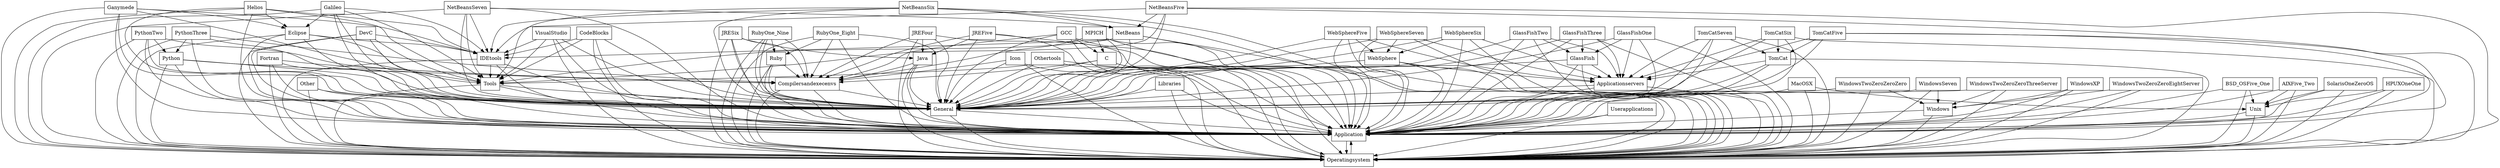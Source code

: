 digraph{
graph [rankdir=TB];
node [shape=box];
edge [arrowhead=normal];
0[label="Eclipse",]
1[label="DevC",]
2[label="WindowsSeven",]
3[label="BSD_OSFive_One",]
4[label="IDEtools",]
5[label="PythonTwo",]
6[label="Java",]
7[label="VisualStudio",]
8[label="MacOSX",]
9[label="General",]
10[label="Libraries",]
11[label="WindowsTwoZeroZeroZero",]
12[label="WebSphereFive",]
13[label="JREFour",]
14[label="WebSphere",]
15[label="GlassFishTwo",]
16[label="Ruby",]
17[label="Other",]
18[label="RubyOne_Eight",]
19[label="Helios",]
20[label="PythonThree",]
21[label="GlassFish",]
22[label="Tools",]
23[label="RubyOne_Nine",]
24[label="Ganymede",]
25[label="Application",]
26[label="NetBeansSix",]
27[label="WindowsTwoZeroZeroThreeServer",]
28[label="Operatingsystem",]
29[label="Unix",]
30[label="TomCatSeven",]
31[label="JREFive",]
32[label="C",]
33[label="WindowsXP",]
34[label="NetBeans",]
35[label="Fortran",]
36[label="TomCatSix",]
37[label="Python",]
38[label="NetBeansSeven",]
39[label="GlassFishOne",]
40[label="SolarisOneZeroOS",]
41[label="MPICH",]
42[label="Userapplications",]
43[label="AIXFive_Two",]
44[label="HPUXOneOne",]
45[label="Galileo",]
46[label="WebSphereSeven",]
47[label="Compilersandexecenvs",]
48[label="WindowsTwoZeroZeroEightServer",]
49[label="Windows",]
50[label="TomCat",]
51[label="WebSphereSix",]
52[label="TomCatFive",]
53[label="NetBeansFive",]
54[label="JRESix",]
55[label="Applicationservers",]
56[label="CodeBlocks",]
57[label="GlassFishThree",]
58[label="GCC",]
59[label="Othertools",]
60[label="Icon",]
0->4[label="",]
0->9[label="",]
0->22[label="",]
0->25[label="",]
0->28[label="",]
1->4[label="",]
1->9[label="",]
1->22[label="",]
1->25[label="",]
1->28[label="",]
2->25[label="",]
2->28[label="",]
2->49[label="",]
3->25[label="",]
3->28[label="",]
3->29[label="",]
4->9[label="",]
4->22[label="",]
4->25[label="",]
4->28[label="",]
5->9[label="",]
5->25[label="",]
5->28[label="",]
5->37[label="",]
5->47[label="",]
6->9[label="",]
6->25[label="",]
6->28[label="",]
6->47[label="",]
7->4[label="",]
7->9[label="",]
7->22[label="",]
7->25[label="",]
7->28[label="",]
8->25[label="",]
8->28[label="",]
8->29[label="",]
9->25[label="",]
9->28[label="",]
10->9[label="",]
10->25[label="",]
10->28[label="",]
11->25[label="",]
11->28[label="",]
11->49[label="",]
12->9[label="",]
12->14[label="",]
12->25[label="",]
12->28[label="",]
12->55[label="",]
13->6[label="",]
13->9[label="",]
13->25[label="",]
13->28[label="",]
13->47[label="",]
14->9[label="",]
14->25[label="",]
14->28[label="",]
14->55[label="",]
15->9[label="",]
15->21[label="",]
15->25[label="",]
15->28[label="",]
15->55[label="",]
16->9[label="",]
16->25[label="",]
16->28[label="",]
16->47[label="",]
17->9[label="",]
17->25[label="",]
17->28[label="",]
18->9[label="",]
18->16[label="",]
18->25[label="",]
18->28[label="",]
18->47[label="",]
19->0[label="",]
19->4[label="",]
19->9[label="",]
19->22[label="",]
19->25[label="",]
19->28[label="",]
20->9[label="",]
20->25[label="",]
20->28[label="",]
20->37[label="",]
20->47[label="",]
21->9[label="",]
21->25[label="",]
21->28[label="",]
21->55[label="",]
22->9[label="",]
22->25[label="",]
22->28[label="",]
23->9[label="",]
23->16[label="",]
23->25[label="",]
23->28[label="",]
23->47[label="",]
24->0[label="",]
24->4[label="",]
24->9[label="",]
24->22[label="",]
24->25[label="",]
24->28[label="",]
25->28[label="",]
26->4[label="",]
26->9[label="",]
26->22[label="",]
26->25[label="",]
26->28[label="",]
26->34[label="",]
27->25[label="",]
27->28[label="",]
27->49[label="",]
28->25[label="",]
29->25[label="",]
29->28[label="",]
30->9[label="",]
30->25[label="",]
30->28[label="",]
30->50[label="",]
30->55[label="",]
31->6[label="",]
31->9[label="",]
31->25[label="",]
31->28[label="",]
31->47[label="",]
32->9[label="",]
32->25[label="",]
32->28[label="",]
32->47[label="",]
33->25[label="",]
33->28[label="",]
33->49[label="",]
34->4[label="",]
34->9[label="",]
34->22[label="",]
34->25[label="",]
34->28[label="",]
35->9[label="",]
35->25[label="",]
35->28[label="",]
35->47[label="",]
36->9[label="",]
36->25[label="",]
36->28[label="",]
36->50[label="",]
36->55[label="",]
37->9[label="",]
37->25[label="",]
37->28[label="",]
37->47[label="",]
38->4[label="",]
38->9[label="",]
38->22[label="",]
38->25[label="",]
38->28[label="",]
38->34[label="",]
39->9[label="",]
39->21[label="",]
39->25[label="",]
39->28[label="",]
39->55[label="",]
40->25[label="",]
40->28[label="",]
40->29[label="",]
41->9[label="",]
41->25[label="",]
41->28[label="",]
41->32[label="",]
41->47[label="",]
42->25[label="",]
42->28[label="",]
43->25[label="",]
43->28[label="",]
43->29[label="",]
44->25[label="",]
44->28[label="",]
44->29[label="",]
45->0[label="",]
45->4[label="",]
45->9[label="",]
45->22[label="",]
45->25[label="",]
45->28[label="",]
46->9[label="",]
46->14[label="",]
46->25[label="",]
46->28[label="",]
46->55[label="",]
47->9[label="",]
47->25[label="",]
47->28[label="",]
48->25[label="",]
48->28[label="",]
48->49[label="",]
49->25[label="",]
49->28[label="",]
50->9[label="",]
50->25[label="",]
50->28[label="",]
50->55[label="",]
51->9[label="",]
51->14[label="",]
51->25[label="",]
51->28[label="",]
51->55[label="",]
52->9[label="",]
52->25[label="",]
52->28[label="",]
52->50[label="",]
52->55[label="",]
53->4[label="",]
53->9[label="",]
53->22[label="",]
53->25[label="",]
53->28[label="",]
53->34[label="",]
54->6[label="",]
54->9[label="",]
54->25[label="",]
54->28[label="",]
54->47[label="",]
55->9[label="",]
55->25[label="",]
55->28[label="",]
56->4[label="",]
56->9[label="",]
56->22[label="",]
56->25[label="",]
56->28[label="",]
57->9[label="",]
57->21[label="",]
57->25[label="",]
57->28[label="",]
57->55[label="",]
58->9[label="",]
58->25[label="",]
58->28[label="",]
58->32[label="",]
58->47[label="",]
59->9[label="",]
59->22[label="",]
59->25[label="",]
59->28[label="",]
60->9[label="",]
60->25[label="",]
60->28[label="",]
60->47[label="",]
}
